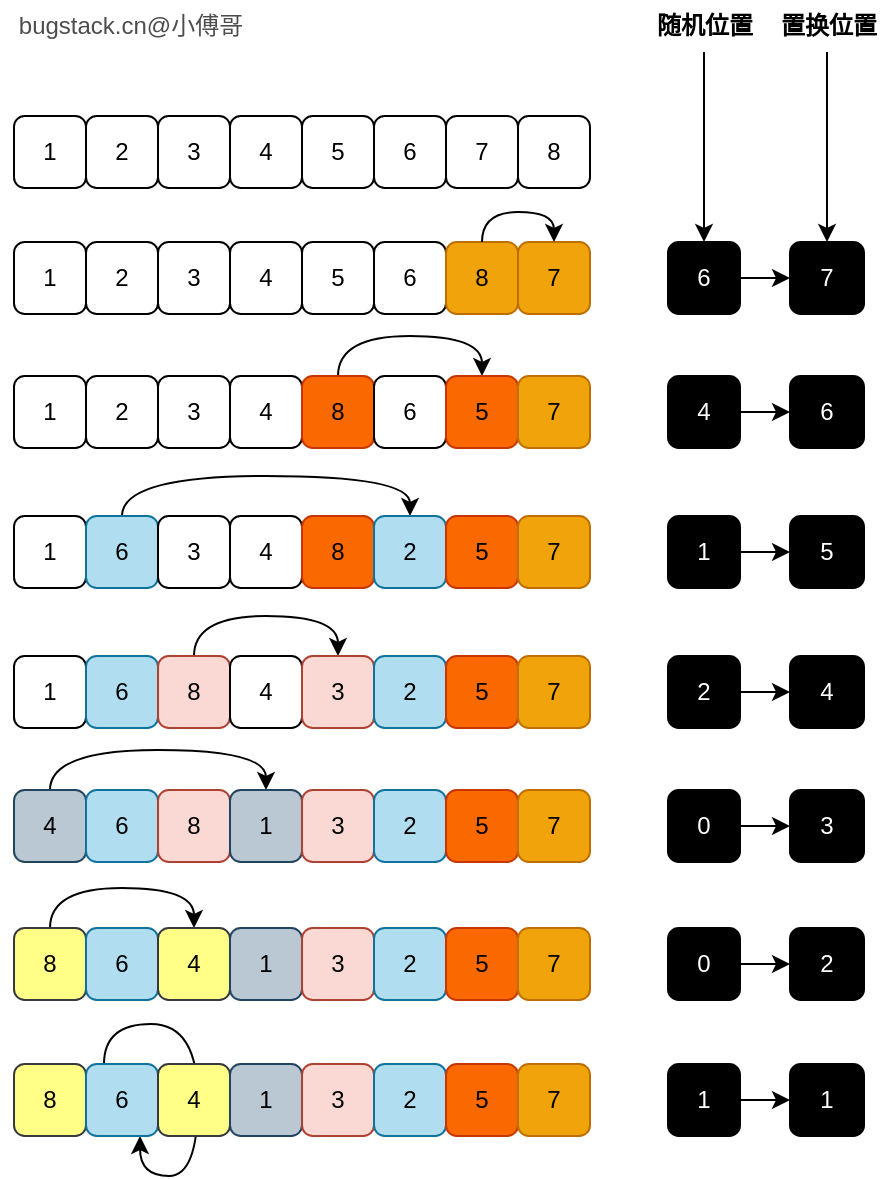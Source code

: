 <mxfile version="20.2.8" type="device"><diagram id="tUD_5RNZibAbXZSyxroM" name="图1"><mxGraphModel dx="1234" dy="792" grid="0" gridSize="10" guides="1" tooltips="1" connect="1" arrows="1" fold="1" page="1" pageScale="1" pageWidth="580" pageHeight="800" math="0" shadow="0"><root><mxCell id="0"/><mxCell id="1" parent="0"/><mxCell id="yx_ruq-2nafB3mX26j3Y-1" value="1" style="rounded=1;whiteSpace=wrap;html=1;" vertex="1" parent="1"><mxGeometry x="39" y="173" width="36" height="36" as="geometry"/></mxCell><mxCell id="yx_ruq-2nafB3mX26j3Y-2" value="2" style="rounded=1;whiteSpace=wrap;html=1;" vertex="1" parent="1"><mxGeometry x="75" y="173" width="36" height="36" as="geometry"/></mxCell><mxCell id="yx_ruq-2nafB3mX26j3Y-3" value="3" style="rounded=1;whiteSpace=wrap;html=1;" vertex="1" parent="1"><mxGeometry x="111" y="173" width="36" height="36" as="geometry"/></mxCell><mxCell id="yx_ruq-2nafB3mX26j3Y-4" value="4" style="rounded=1;whiteSpace=wrap;html=1;" vertex="1" parent="1"><mxGeometry x="147" y="173" width="36" height="36" as="geometry"/></mxCell><mxCell id="yx_ruq-2nafB3mX26j3Y-5" value="5" style="rounded=1;whiteSpace=wrap;html=1;" vertex="1" parent="1"><mxGeometry x="183" y="173" width="36" height="36" as="geometry"/></mxCell><mxCell id="yx_ruq-2nafB3mX26j3Y-6" value="6" style="rounded=1;whiteSpace=wrap;html=1;" vertex="1" parent="1"><mxGeometry x="219" y="173" width="36" height="36" as="geometry"/></mxCell><mxCell id="yx_ruq-2nafB3mX26j3Y-7" value="7" style="rounded=1;whiteSpace=wrap;html=1;" vertex="1" parent="1"><mxGeometry x="255" y="173" width="36" height="36" as="geometry"/></mxCell><mxCell id="yx_ruq-2nafB3mX26j3Y-8" value="8" style="rounded=1;whiteSpace=wrap;html=1;" vertex="1" parent="1"><mxGeometry x="291" y="173" width="36" height="36" as="geometry"/></mxCell><mxCell id="yx_ruq-2nafB3mX26j3Y-9" value="1" style="rounded=1;whiteSpace=wrap;html=1;" vertex="1" parent="1"><mxGeometry x="39" y="236" width="36" height="36" as="geometry"/></mxCell><mxCell id="yx_ruq-2nafB3mX26j3Y-10" value="2" style="rounded=1;whiteSpace=wrap;html=1;" vertex="1" parent="1"><mxGeometry x="75" y="236" width="36" height="36" as="geometry"/></mxCell><mxCell id="yx_ruq-2nafB3mX26j3Y-11" value="3" style="rounded=1;whiteSpace=wrap;html=1;" vertex="1" parent="1"><mxGeometry x="111" y="236" width="36" height="36" as="geometry"/></mxCell><mxCell id="yx_ruq-2nafB3mX26j3Y-12" value="4" style="rounded=1;whiteSpace=wrap;html=1;" vertex="1" parent="1"><mxGeometry x="147" y="236" width="36" height="36" as="geometry"/></mxCell><mxCell id="yx_ruq-2nafB3mX26j3Y-13" value="5" style="rounded=1;whiteSpace=wrap;html=1;" vertex="1" parent="1"><mxGeometry x="183" y="236" width="36" height="36" as="geometry"/></mxCell><mxCell id="yx_ruq-2nafB3mX26j3Y-14" value="6" style="rounded=1;whiteSpace=wrap;html=1;" vertex="1" parent="1"><mxGeometry x="219" y="236" width="36" height="36" as="geometry"/></mxCell><mxCell id="yx_ruq-2nafB3mX26j3Y-15" value="8" style="rounded=1;whiteSpace=wrap;html=1;fillColor=#f0a30a;fontColor=#000000;strokeColor=#BD7000;" vertex="1" parent="1"><mxGeometry x="255" y="236" width="36" height="36" as="geometry"/></mxCell><mxCell id="yx_ruq-2nafB3mX26j3Y-16" value="7" style="rounded=1;whiteSpace=wrap;html=1;fillColor=#f0a30a;fontColor=#000000;strokeColor=#BD7000;" vertex="1" parent="1"><mxGeometry x="291" y="236" width="36" height="36" as="geometry"/></mxCell><mxCell id="yx_ruq-2nafB3mX26j3Y-33" value="" style="endArrow=classic;html=1;rounded=0;exitX=0.5;exitY=0;exitDx=0;exitDy=0;entryX=0.5;entryY=0;entryDx=0;entryDy=0;edgeStyle=orthogonalEdgeStyle;curved=1;" edge="1" parent="1" source="yx_ruq-2nafB3mX26j3Y-15" target="yx_ruq-2nafB3mX26j3Y-16"><mxGeometry width="50" height="50" relative="1" as="geometry"><mxPoint x="264" y="430" as="sourcePoint"/><mxPoint x="314" y="380" as="targetPoint"/><Array as="points"><mxPoint x="273" y="221"/><mxPoint x="309" y="221"/></Array></mxGeometry></mxCell><mxCell id="yx_ruq-2nafB3mX26j3Y-34" value="1" style="rounded=1;whiteSpace=wrap;html=1;" vertex="1" parent="1"><mxGeometry x="39" y="303" width="36" height="36" as="geometry"/></mxCell><mxCell id="yx_ruq-2nafB3mX26j3Y-35" value="2" style="rounded=1;whiteSpace=wrap;html=1;" vertex="1" parent="1"><mxGeometry x="75" y="303" width="36" height="36" as="geometry"/></mxCell><mxCell id="yx_ruq-2nafB3mX26j3Y-36" value="3" style="rounded=1;whiteSpace=wrap;html=1;" vertex="1" parent="1"><mxGeometry x="111" y="303" width="36" height="36" as="geometry"/></mxCell><mxCell id="yx_ruq-2nafB3mX26j3Y-37" value="4" style="rounded=1;whiteSpace=wrap;html=1;" vertex="1" parent="1"><mxGeometry x="147" y="303" width="36" height="36" as="geometry"/></mxCell><mxCell id="yx_ruq-2nafB3mX26j3Y-43" style="edgeStyle=orthogonalEdgeStyle;curved=1;rounded=0;orthogonalLoop=1;jettySize=auto;html=1;exitX=0.5;exitY=0;exitDx=0;exitDy=0;entryX=0.5;entryY=0;entryDx=0;entryDy=0;" edge="1" parent="1" source="yx_ruq-2nafB3mX26j3Y-38" target="yx_ruq-2nafB3mX26j3Y-40"><mxGeometry relative="1" as="geometry"/></mxCell><mxCell id="yx_ruq-2nafB3mX26j3Y-38" value="8" style="rounded=1;whiteSpace=wrap;html=1;fillColor=#fa6800;fontColor=#000000;strokeColor=#C73500;" vertex="1" parent="1"><mxGeometry x="183" y="303" width="36" height="36" as="geometry"/></mxCell><mxCell id="yx_ruq-2nafB3mX26j3Y-39" value="6" style="rounded=1;whiteSpace=wrap;html=1;" vertex="1" parent="1"><mxGeometry x="219" y="303" width="36" height="36" as="geometry"/></mxCell><mxCell id="yx_ruq-2nafB3mX26j3Y-40" value="5" style="rounded=1;whiteSpace=wrap;html=1;fillColor=#fa6800;fontColor=#000000;strokeColor=#C73500;" vertex="1" parent="1"><mxGeometry x="255" y="303" width="36" height="36" as="geometry"/></mxCell><mxCell id="yx_ruq-2nafB3mX26j3Y-41" value="7" style="rounded=1;whiteSpace=wrap;html=1;fillColor=#f0a30a;fontColor=#000000;strokeColor=#BD7000;" vertex="1" parent="1"><mxGeometry x="291" y="303" width="36" height="36" as="geometry"/></mxCell><mxCell id="yx_ruq-2nafB3mX26j3Y-44" value="1" style="rounded=1;whiteSpace=wrap;html=1;" vertex="1" parent="1"><mxGeometry x="39" y="373" width="36" height="36" as="geometry"/></mxCell><mxCell id="yx_ruq-2nafB3mX26j3Y-53" style="edgeStyle=orthogonalEdgeStyle;curved=1;rounded=0;orthogonalLoop=1;jettySize=auto;html=1;exitX=0.5;exitY=0;exitDx=0;exitDy=0;entryX=0.5;entryY=0;entryDx=0;entryDy=0;" edge="1" parent="1" source="yx_ruq-2nafB3mX26j3Y-45" target="yx_ruq-2nafB3mX26j3Y-50"><mxGeometry relative="1" as="geometry"/></mxCell><mxCell id="yx_ruq-2nafB3mX26j3Y-45" value="6" style="rounded=1;whiteSpace=wrap;html=1;fillColor=#b1ddf0;strokeColor=#10739e;" vertex="1" parent="1"><mxGeometry x="75" y="373" width="36" height="36" as="geometry"/></mxCell><mxCell id="yx_ruq-2nafB3mX26j3Y-46" value="3" style="rounded=1;whiteSpace=wrap;html=1;" vertex="1" parent="1"><mxGeometry x="111" y="373" width="36" height="36" as="geometry"/></mxCell><mxCell id="yx_ruq-2nafB3mX26j3Y-47" value="4" style="rounded=1;whiteSpace=wrap;html=1;" vertex="1" parent="1"><mxGeometry x="147" y="373" width="36" height="36" as="geometry"/></mxCell><mxCell id="yx_ruq-2nafB3mX26j3Y-49" value="8" style="rounded=1;whiteSpace=wrap;html=1;fillColor=#fa6800;fontColor=#000000;strokeColor=#C73500;" vertex="1" parent="1"><mxGeometry x="183" y="373" width="36" height="36" as="geometry"/></mxCell><mxCell id="yx_ruq-2nafB3mX26j3Y-50" value="2" style="rounded=1;whiteSpace=wrap;html=1;fillColor=#b1ddf0;strokeColor=#10739e;" vertex="1" parent="1"><mxGeometry x="219" y="373" width="36" height="36" as="geometry"/></mxCell><mxCell id="yx_ruq-2nafB3mX26j3Y-51" value="5" style="rounded=1;whiteSpace=wrap;html=1;fillColor=#fa6800;fontColor=#000000;strokeColor=#C73500;" vertex="1" parent="1"><mxGeometry x="255" y="373" width="36" height="36" as="geometry"/></mxCell><mxCell id="yx_ruq-2nafB3mX26j3Y-52" value="7" style="rounded=1;whiteSpace=wrap;html=1;fillColor=#f0a30a;fontColor=#000000;strokeColor=#BD7000;" vertex="1" parent="1"><mxGeometry x="291" y="373" width="36" height="36" as="geometry"/></mxCell><mxCell id="yx_ruq-2nafB3mX26j3Y-54" value="1" style="rounded=1;whiteSpace=wrap;html=1;" vertex="1" parent="1"><mxGeometry x="39" y="443" width="36" height="36" as="geometry"/></mxCell><mxCell id="yx_ruq-2nafB3mX26j3Y-56" value="6" style="rounded=1;whiteSpace=wrap;html=1;fillColor=#b1ddf0;strokeColor=#10739e;" vertex="1" parent="1"><mxGeometry x="75" y="443" width="36" height="36" as="geometry"/></mxCell><mxCell id="yx_ruq-2nafB3mX26j3Y-63" style="edgeStyle=orthogonalEdgeStyle;curved=1;rounded=0;orthogonalLoop=1;jettySize=auto;html=1;exitX=0.5;exitY=0;exitDx=0;exitDy=0;entryX=0.5;entryY=0;entryDx=0;entryDy=0;" edge="1" parent="1" source="yx_ruq-2nafB3mX26j3Y-57" target="yx_ruq-2nafB3mX26j3Y-59"><mxGeometry relative="1" as="geometry"/></mxCell><mxCell id="yx_ruq-2nafB3mX26j3Y-57" value="8" style="rounded=1;whiteSpace=wrap;html=1;fillColor=#fad9d5;strokeColor=#ae4132;" vertex="1" parent="1"><mxGeometry x="111" y="443" width="36" height="36" as="geometry"/></mxCell><mxCell id="yx_ruq-2nafB3mX26j3Y-58" value="4" style="rounded=1;whiteSpace=wrap;html=1;" vertex="1" parent="1"><mxGeometry x="147" y="443" width="36" height="36" as="geometry"/></mxCell><mxCell id="yx_ruq-2nafB3mX26j3Y-59" value="3" style="rounded=1;whiteSpace=wrap;html=1;fillColor=#fad9d5;strokeColor=#ae4132;" vertex="1" parent="1"><mxGeometry x="183" y="443" width="36" height="36" as="geometry"/></mxCell><mxCell id="yx_ruq-2nafB3mX26j3Y-60" value="2" style="rounded=1;whiteSpace=wrap;html=1;fillColor=#b1ddf0;strokeColor=#10739e;" vertex="1" parent="1"><mxGeometry x="219" y="443" width="36" height="36" as="geometry"/></mxCell><mxCell id="yx_ruq-2nafB3mX26j3Y-61" value="5" style="rounded=1;whiteSpace=wrap;html=1;fillColor=#fa6800;fontColor=#000000;strokeColor=#C73500;" vertex="1" parent="1"><mxGeometry x="255" y="443" width="36" height="36" as="geometry"/></mxCell><mxCell id="yx_ruq-2nafB3mX26j3Y-62" value="7" style="rounded=1;whiteSpace=wrap;html=1;fillColor=#f0a30a;fontColor=#000000;strokeColor=#BD7000;" vertex="1" parent="1"><mxGeometry x="291" y="443" width="36" height="36" as="geometry"/></mxCell><mxCell id="yx_ruq-2nafB3mX26j3Y-73" style="edgeStyle=orthogonalEdgeStyle;curved=1;rounded=0;orthogonalLoop=1;jettySize=auto;html=1;exitX=0.5;exitY=0;exitDx=0;exitDy=0;entryX=0.5;entryY=0;entryDx=0;entryDy=0;" edge="1" parent="1" source="yx_ruq-2nafB3mX26j3Y-64" target="yx_ruq-2nafB3mX26j3Y-68"><mxGeometry relative="1" as="geometry"/></mxCell><mxCell id="yx_ruq-2nafB3mX26j3Y-64" value="4" style="rounded=1;whiteSpace=wrap;html=1;fillColor=#bac8d3;strokeColor=#23445d;" vertex="1" parent="1"><mxGeometry x="39" y="510" width="36" height="36" as="geometry"/></mxCell><mxCell id="yx_ruq-2nafB3mX26j3Y-65" value="6" style="rounded=1;whiteSpace=wrap;html=1;fillColor=#b1ddf0;strokeColor=#10739e;" vertex="1" parent="1"><mxGeometry x="75" y="510" width="36" height="36" as="geometry"/></mxCell><mxCell id="yx_ruq-2nafB3mX26j3Y-67" value="8" style="rounded=1;whiteSpace=wrap;html=1;fillColor=#fad9d5;strokeColor=#ae4132;" vertex="1" parent="1"><mxGeometry x="111" y="510" width="36" height="36" as="geometry"/></mxCell><mxCell id="yx_ruq-2nafB3mX26j3Y-68" value="1" style="rounded=1;whiteSpace=wrap;html=1;fillColor=#bac8d3;strokeColor=#23445d;" vertex="1" parent="1"><mxGeometry x="147" y="510" width="36" height="36" as="geometry"/></mxCell><mxCell id="yx_ruq-2nafB3mX26j3Y-69" value="3" style="rounded=1;whiteSpace=wrap;html=1;fillColor=#fad9d5;strokeColor=#ae4132;" vertex="1" parent="1"><mxGeometry x="183" y="510" width="36" height="36" as="geometry"/></mxCell><mxCell id="yx_ruq-2nafB3mX26j3Y-70" value="2" style="rounded=1;whiteSpace=wrap;html=1;fillColor=#b1ddf0;strokeColor=#10739e;" vertex="1" parent="1"><mxGeometry x="219" y="510" width="36" height="36" as="geometry"/></mxCell><mxCell id="yx_ruq-2nafB3mX26j3Y-71" value="5" style="rounded=1;whiteSpace=wrap;html=1;fillColor=#fa6800;fontColor=#000000;strokeColor=#C73500;" vertex="1" parent="1"><mxGeometry x="255" y="510" width="36" height="36" as="geometry"/></mxCell><mxCell id="yx_ruq-2nafB3mX26j3Y-72" value="7" style="rounded=1;whiteSpace=wrap;html=1;fillColor=#f0a30a;fontColor=#000000;strokeColor=#BD7000;" vertex="1" parent="1"><mxGeometry x="291" y="510" width="36" height="36" as="geometry"/></mxCell><mxCell id="yx_ruq-2nafB3mX26j3Y-74" style="edgeStyle=orthogonalEdgeStyle;curved=1;rounded=0;orthogonalLoop=1;jettySize=auto;html=1;exitX=0.5;exitY=0;exitDx=0;exitDy=0;entryX=0.5;entryY=0;entryDx=0;entryDy=0;" edge="1" parent="1" source="yx_ruq-2nafB3mX26j3Y-75" target="yx_ruq-2nafB3mX26j3Y-77"><mxGeometry relative="1" as="geometry"/></mxCell><mxCell id="yx_ruq-2nafB3mX26j3Y-75" value="8" style="rounded=1;whiteSpace=wrap;html=1;fillColor=#ffff88;strokeColor=#36393d;" vertex="1" parent="1"><mxGeometry x="39" y="579" width="36" height="36" as="geometry"/></mxCell><mxCell id="yx_ruq-2nafB3mX26j3Y-76" value="6" style="rounded=1;whiteSpace=wrap;html=1;fillColor=#b1ddf0;strokeColor=#10739e;" vertex="1" parent="1"><mxGeometry x="75" y="579" width="36" height="36" as="geometry"/></mxCell><mxCell id="yx_ruq-2nafB3mX26j3Y-77" value="4" style="rounded=1;whiteSpace=wrap;html=1;fillColor=#ffff88;strokeColor=#36393d;" vertex="1" parent="1"><mxGeometry x="111" y="579" width="36" height="36" as="geometry"/></mxCell><mxCell id="yx_ruq-2nafB3mX26j3Y-78" value="1" style="rounded=1;whiteSpace=wrap;html=1;fillColor=#bac8d3;strokeColor=#23445d;" vertex="1" parent="1"><mxGeometry x="147" y="579" width="36" height="36" as="geometry"/></mxCell><mxCell id="yx_ruq-2nafB3mX26j3Y-79" value="3" style="rounded=1;whiteSpace=wrap;html=1;fillColor=#fad9d5;strokeColor=#ae4132;" vertex="1" parent="1"><mxGeometry x="183" y="579" width="36" height="36" as="geometry"/></mxCell><mxCell id="yx_ruq-2nafB3mX26j3Y-80" value="2" style="rounded=1;whiteSpace=wrap;html=1;fillColor=#b1ddf0;strokeColor=#10739e;" vertex="1" parent="1"><mxGeometry x="219" y="579" width="36" height="36" as="geometry"/></mxCell><mxCell id="yx_ruq-2nafB3mX26j3Y-81" value="5" style="rounded=1;whiteSpace=wrap;html=1;fillColor=#fa6800;fontColor=#000000;strokeColor=#C73500;" vertex="1" parent="1"><mxGeometry x="255" y="579" width="36" height="36" as="geometry"/></mxCell><mxCell id="yx_ruq-2nafB3mX26j3Y-82" value="7" style="rounded=1;whiteSpace=wrap;html=1;fillColor=#f0a30a;fontColor=#000000;strokeColor=#BD7000;" vertex="1" parent="1"><mxGeometry x="291" y="579" width="36" height="36" as="geometry"/></mxCell><mxCell id="yx_ruq-2nafB3mX26j3Y-83" style="edgeStyle=orthogonalEdgeStyle;curved=1;rounded=0;orthogonalLoop=1;jettySize=auto;html=1;exitX=0.25;exitY=0;exitDx=0;exitDy=0;entryX=0.75;entryY=1;entryDx=0;entryDy=0;" edge="1" parent="1" source="yx_ruq-2nafB3mX26j3Y-85" target="yx_ruq-2nafB3mX26j3Y-85"><mxGeometry relative="1" as="geometry"/></mxCell><mxCell id="yx_ruq-2nafB3mX26j3Y-84" value="8" style="rounded=1;whiteSpace=wrap;html=1;fillColor=#ffff88;strokeColor=#36393d;" vertex="1" parent="1"><mxGeometry x="39" y="647" width="36" height="36" as="geometry"/></mxCell><mxCell id="yx_ruq-2nafB3mX26j3Y-85" value="6" style="rounded=1;whiteSpace=wrap;html=1;fillColor=#b1ddf0;strokeColor=#10739e;" vertex="1" parent="1"><mxGeometry x="75" y="647" width="36" height="36" as="geometry"/></mxCell><mxCell id="yx_ruq-2nafB3mX26j3Y-86" value="4" style="rounded=1;whiteSpace=wrap;html=1;fillColor=#ffff88;strokeColor=#36393d;" vertex="1" parent="1"><mxGeometry x="111" y="647" width="36" height="36" as="geometry"/></mxCell><mxCell id="yx_ruq-2nafB3mX26j3Y-87" value="1" style="rounded=1;whiteSpace=wrap;html=1;fillColor=#bac8d3;strokeColor=#23445d;" vertex="1" parent="1"><mxGeometry x="147" y="647" width="36" height="36" as="geometry"/></mxCell><mxCell id="yx_ruq-2nafB3mX26j3Y-88" value="3" style="rounded=1;whiteSpace=wrap;html=1;fillColor=#fad9d5;strokeColor=#ae4132;" vertex="1" parent="1"><mxGeometry x="183" y="647" width="36" height="36" as="geometry"/></mxCell><mxCell id="yx_ruq-2nafB3mX26j3Y-89" value="2" style="rounded=1;whiteSpace=wrap;html=1;fillColor=#b1ddf0;strokeColor=#10739e;" vertex="1" parent="1"><mxGeometry x="219" y="647" width="36" height="36" as="geometry"/></mxCell><mxCell id="yx_ruq-2nafB3mX26j3Y-90" value="5" style="rounded=1;whiteSpace=wrap;html=1;fillColor=#fa6800;fontColor=#000000;strokeColor=#C73500;" vertex="1" parent="1"><mxGeometry x="255" y="647" width="36" height="36" as="geometry"/></mxCell><mxCell id="yx_ruq-2nafB3mX26j3Y-91" value="7" style="rounded=1;whiteSpace=wrap;html=1;fillColor=#f0a30a;fontColor=#000000;strokeColor=#BD7000;" vertex="1" parent="1"><mxGeometry x="291" y="647" width="36" height="36" as="geometry"/></mxCell><mxCell id="yx_ruq-2nafB3mX26j3Y-94" style="rounded=0;orthogonalLoop=1;jettySize=auto;html=1;exitX=1;exitY=0.5;exitDx=0;exitDy=0;entryX=0;entryY=0.5;entryDx=0;entryDy=0;fontColor=#FFFFFF;" edge="1" parent="1" source="yx_ruq-2nafB3mX26j3Y-92" target="yx_ruq-2nafB3mX26j3Y-93"><mxGeometry relative="1" as="geometry"/></mxCell><mxCell id="yx_ruq-2nafB3mX26j3Y-92" value="6" style="rounded=1;whiteSpace=wrap;html=1;fillColor=#000000;fontColor=#FFFFFF;" vertex="1" parent="1"><mxGeometry x="366" y="236" width="36" height="36" as="geometry"/></mxCell><mxCell id="yx_ruq-2nafB3mX26j3Y-93" value="7" style="rounded=1;whiteSpace=wrap;html=1;fillColor=#000000;fontColor=#FFFFFF;" vertex="1" parent="1"><mxGeometry x="427" y="236" width="37" height="36" as="geometry"/></mxCell><mxCell id="yx_ruq-2nafB3mX26j3Y-95" style="rounded=0;orthogonalLoop=1;jettySize=auto;html=1;exitX=1;exitY=0.5;exitDx=0;exitDy=0;entryX=0;entryY=0.5;entryDx=0;entryDy=0;fontColor=#FFFFFF;" edge="1" parent="1" source="yx_ruq-2nafB3mX26j3Y-96" target="yx_ruq-2nafB3mX26j3Y-97"><mxGeometry relative="1" as="geometry"/></mxCell><mxCell id="yx_ruq-2nafB3mX26j3Y-96" value="4" style="rounded=1;whiteSpace=wrap;html=1;fillColor=#000000;fontColor=#FFFFFF;" vertex="1" parent="1"><mxGeometry x="366" y="303" width="36" height="36" as="geometry"/></mxCell><mxCell id="yx_ruq-2nafB3mX26j3Y-97" value="6" style="rounded=1;whiteSpace=wrap;html=1;fillColor=#000000;fontColor=#FFFFFF;" vertex="1" parent="1"><mxGeometry x="427" y="303" width="37" height="36" as="geometry"/></mxCell><mxCell id="yx_ruq-2nafB3mX26j3Y-98" style="rounded=0;orthogonalLoop=1;jettySize=auto;html=1;exitX=1;exitY=0.5;exitDx=0;exitDy=0;entryX=0;entryY=0.5;entryDx=0;entryDy=0;fontColor=#FFFFFF;" edge="1" parent="1" source="yx_ruq-2nafB3mX26j3Y-99" target="yx_ruq-2nafB3mX26j3Y-100"><mxGeometry relative="1" as="geometry"/></mxCell><mxCell id="yx_ruq-2nafB3mX26j3Y-99" value="1" style="rounded=1;whiteSpace=wrap;html=1;fillColor=#000000;fontColor=#FFFFFF;" vertex="1" parent="1"><mxGeometry x="366" y="373" width="36" height="36" as="geometry"/></mxCell><mxCell id="yx_ruq-2nafB3mX26j3Y-100" value="5" style="rounded=1;whiteSpace=wrap;html=1;fillColor=#000000;fontColor=#FFFFFF;" vertex="1" parent="1"><mxGeometry x="427" y="373" width="37" height="36" as="geometry"/></mxCell><mxCell id="yx_ruq-2nafB3mX26j3Y-101" style="rounded=0;orthogonalLoop=1;jettySize=auto;html=1;exitX=1;exitY=0.5;exitDx=0;exitDy=0;entryX=0;entryY=0.5;entryDx=0;entryDy=0;fontColor=#FFFFFF;" edge="1" parent="1" source="yx_ruq-2nafB3mX26j3Y-102" target="yx_ruq-2nafB3mX26j3Y-103"><mxGeometry relative="1" as="geometry"/></mxCell><mxCell id="yx_ruq-2nafB3mX26j3Y-102" value="2" style="rounded=1;whiteSpace=wrap;html=1;fillColor=#000000;fontColor=#FFFFFF;" vertex="1" parent="1"><mxGeometry x="366" y="443" width="36" height="36" as="geometry"/></mxCell><mxCell id="yx_ruq-2nafB3mX26j3Y-103" value="4" style="rounded=1;whiteSpace=wrap;html=1;fillColor=#000000;fontColor=#FFFFFF;" vertex="1" parent="1"><mxGeometry x="427" y="443" width="37" height="36" as="geometry"/></mxCell><mxCell id="yx_ruq-2nafB3mX26j3Y-104" style="rounded=0;orthogonalLoop=1;jettySize=auto;html=1;exitX=1;exitY=0.5;exitDx=0;exitDy=0;entryX=0;entryY=0.5;entryDx=0;entryDy=0;fontColor=#FFFFFF;" edge="1" parent="1" source="yx_ruq-2nafB3mX26j3Y-105" target="yx_ruq-2nafB3mX26j3Y-106"><mxGeometry relative="1" as="geometry"/></mxCell><mxCell id="yx_ruq-2nafB3mX26j3Y-105" value="0" style="rounded=1;whiteSpace=wrap;html=1;fillColor=#000000;fontColor=#FFFFFF;" vertex="1" parent="1"><mxGeometry x="366" y="510" width="36" height="36" as="geometry"/></mxCell><mxCell id="yx_ruq-2nafB3mX26j3Y-106" value="3" style="rounded=1;whiteSpace=wrap;html=1;fillColor=#000000;fontColor=#FFFFFF;" vertex="1" parent="1"><mxGeometry x="427" y="510" width="37" height="36" as="geometry"/></mxCell><mxCell id="yx_ruq-2nafB3mX26j3Y-107" style="rounded=0;orthogonalLoop=1;jettySize=auto;html=1;exitX=1;exitY=0.5;exitDx=0;exitDy=0;entryX=0;entryY=0.5;entryDx=0;entryDy=0;fontColor=#FFFFFF;" edge="1" parent="1" source="yx_ruq-2nafB3mX26j3Y-108" target="yx_ruq-2nafB3mX26j3Y-109"><mxGeometry relative="1" as="geometry"/></mxCell><mxCell id="yx_ruq-2nafB3mX26j3Y-108" value="0" style="rounded=1;whiteSpace=wrap;html=1;fillColor=#000000;fontColor=#FFFFFF;" vertex="1" parent="1"><mxGeometry x="366" y="579" width="36" height="36" as="geometry"/></mxCell><mxCell id="yx_ruq-2nafB3mX26j3Y-109" value="2" style="rounded=1;whiteSpace=wrap;html=1;fillColor=#000000;fontColor=#FFFFFF;" vertex="1" parent="1"><mxGeometry x="427" y="579" width="37" height="36" as="geometry"/></mxCell><mxCell id="yx_ruq-2nafB3mX26j3Y-110" style="rounded=0;orthogonalLoop=1;jettySize=auto;html=1;exitX=1;exitY=0.5;exitDx=0;exitDy=0;entryX=0;entryY=0.5;entryDx=0;entryDy=0;fontColor=#FFFFFF;" edge="1" parent="1" source="yx_ruq-2nafB3mX26j3Y-111" target="yx_ruq-2nafB3mX26j3Y-112"><mxGeometry relative="1" as="geometry"/></mxCell><mxCell id="yx_ruq-2nafB3mX26j3Y-111" value="1" style="rounded=1;whiteSpace=wrap;html=1;fillColor=#000000;fontColor=#FFFFFF;" vertex="1" parent="1"><mxGeometry x="366" y="647" width="36" height="36" as="geometry"/></mxCell><mxCell id="yx_ruq-2nafB3mX26j3Y-112" value="1" style="rounded=1;whiteSpace=wrap;html=1;fillColor=#000000;fontColor=#FFFFFF;" vertex="1" parent="1"><mxGeometry x="427" y="647" width="37" height="36" as="geometry"/></mxCell><mxCell id="yx_ruq-2nafB3mX26j3Y-115" value="" style="edgeStyle=none;rounded=0;orthogonalLoop=1;jettySize=auto;html=1;fontColor=#000000;" edge="1" parent="1" source="yx_ruq-2nafB3mX26j3Y-113" target="yx_ruq-2nafB3mX26j3Y-92"><mxGeometry relative="1" as="geometry"/></mxCell><mxCell id="yx_ruq-2nafB3mX26j3Y-113" value="&lt;font color=&quot;#000000&quot;&gt;&lt;b&gt;随机位置&lt;/b&gt;&lt;/font&gt;" style="text;html=1;align=center;verticalAlign=middle;resizable=0;points=[];autosize=1;strokeColor=none;fillColor=none;fontColor=#FFFFFF;" vertex="1" parent="1"><mxGeometry x="351" y="115" width="66" height="26" as="geometry"/></mxCell><mxCell id="yx_ruq-2nafB3mX26j3Y-116" value="" style="edgeStyle=none;rounded=0;orthogonalLoop=1;jettySize=auto;html=1;fontColor=#000000;" edge="1" parent="1" source="yx_ruq-2nafB3mX26j3Y-114" target="yx_ruq-2nafB3mX26j3Y-93"><mxGeometry relative="1" as="geometry"/></mxCell><mxCell id="yx_ruq-2nafB3mX26j3Y-114" value="&lt;font color=&quot;#000000&quot;&gt;&lt;b&gt;置换位置&lt;/b&gt;&lt;/font&gt;" style="text;html=1;align=center;verticalAlign=middle;resizable=0;points=[];autosize=1;strokeColor=none;fillColor=none;fontColor=#FFFFFF;" vertex="1" parent="1"><mxGeometry x="412.5" y="115" width="66" height="26" as="geometry"/></mxCell><mxCell id="yx_ruq-2nafB3mX26j3Y-117" value="&lt;font color=&quot;#4d4d4d&quot;&gt;bugstack.cn@小傅哥&lt;/font&gt;" style="text;html=1;align=center;verticalAlign=middle;resizable=0;points=[];autosize=1;strokeColor=none;fillColor=none;fontColor=#000000;" vertex="1" parent="1"><mxGeometry x="32" y="115" width="130" height="26" as="geometry"/></mxCell></root></mxGraphModel></diagram></mxfile>